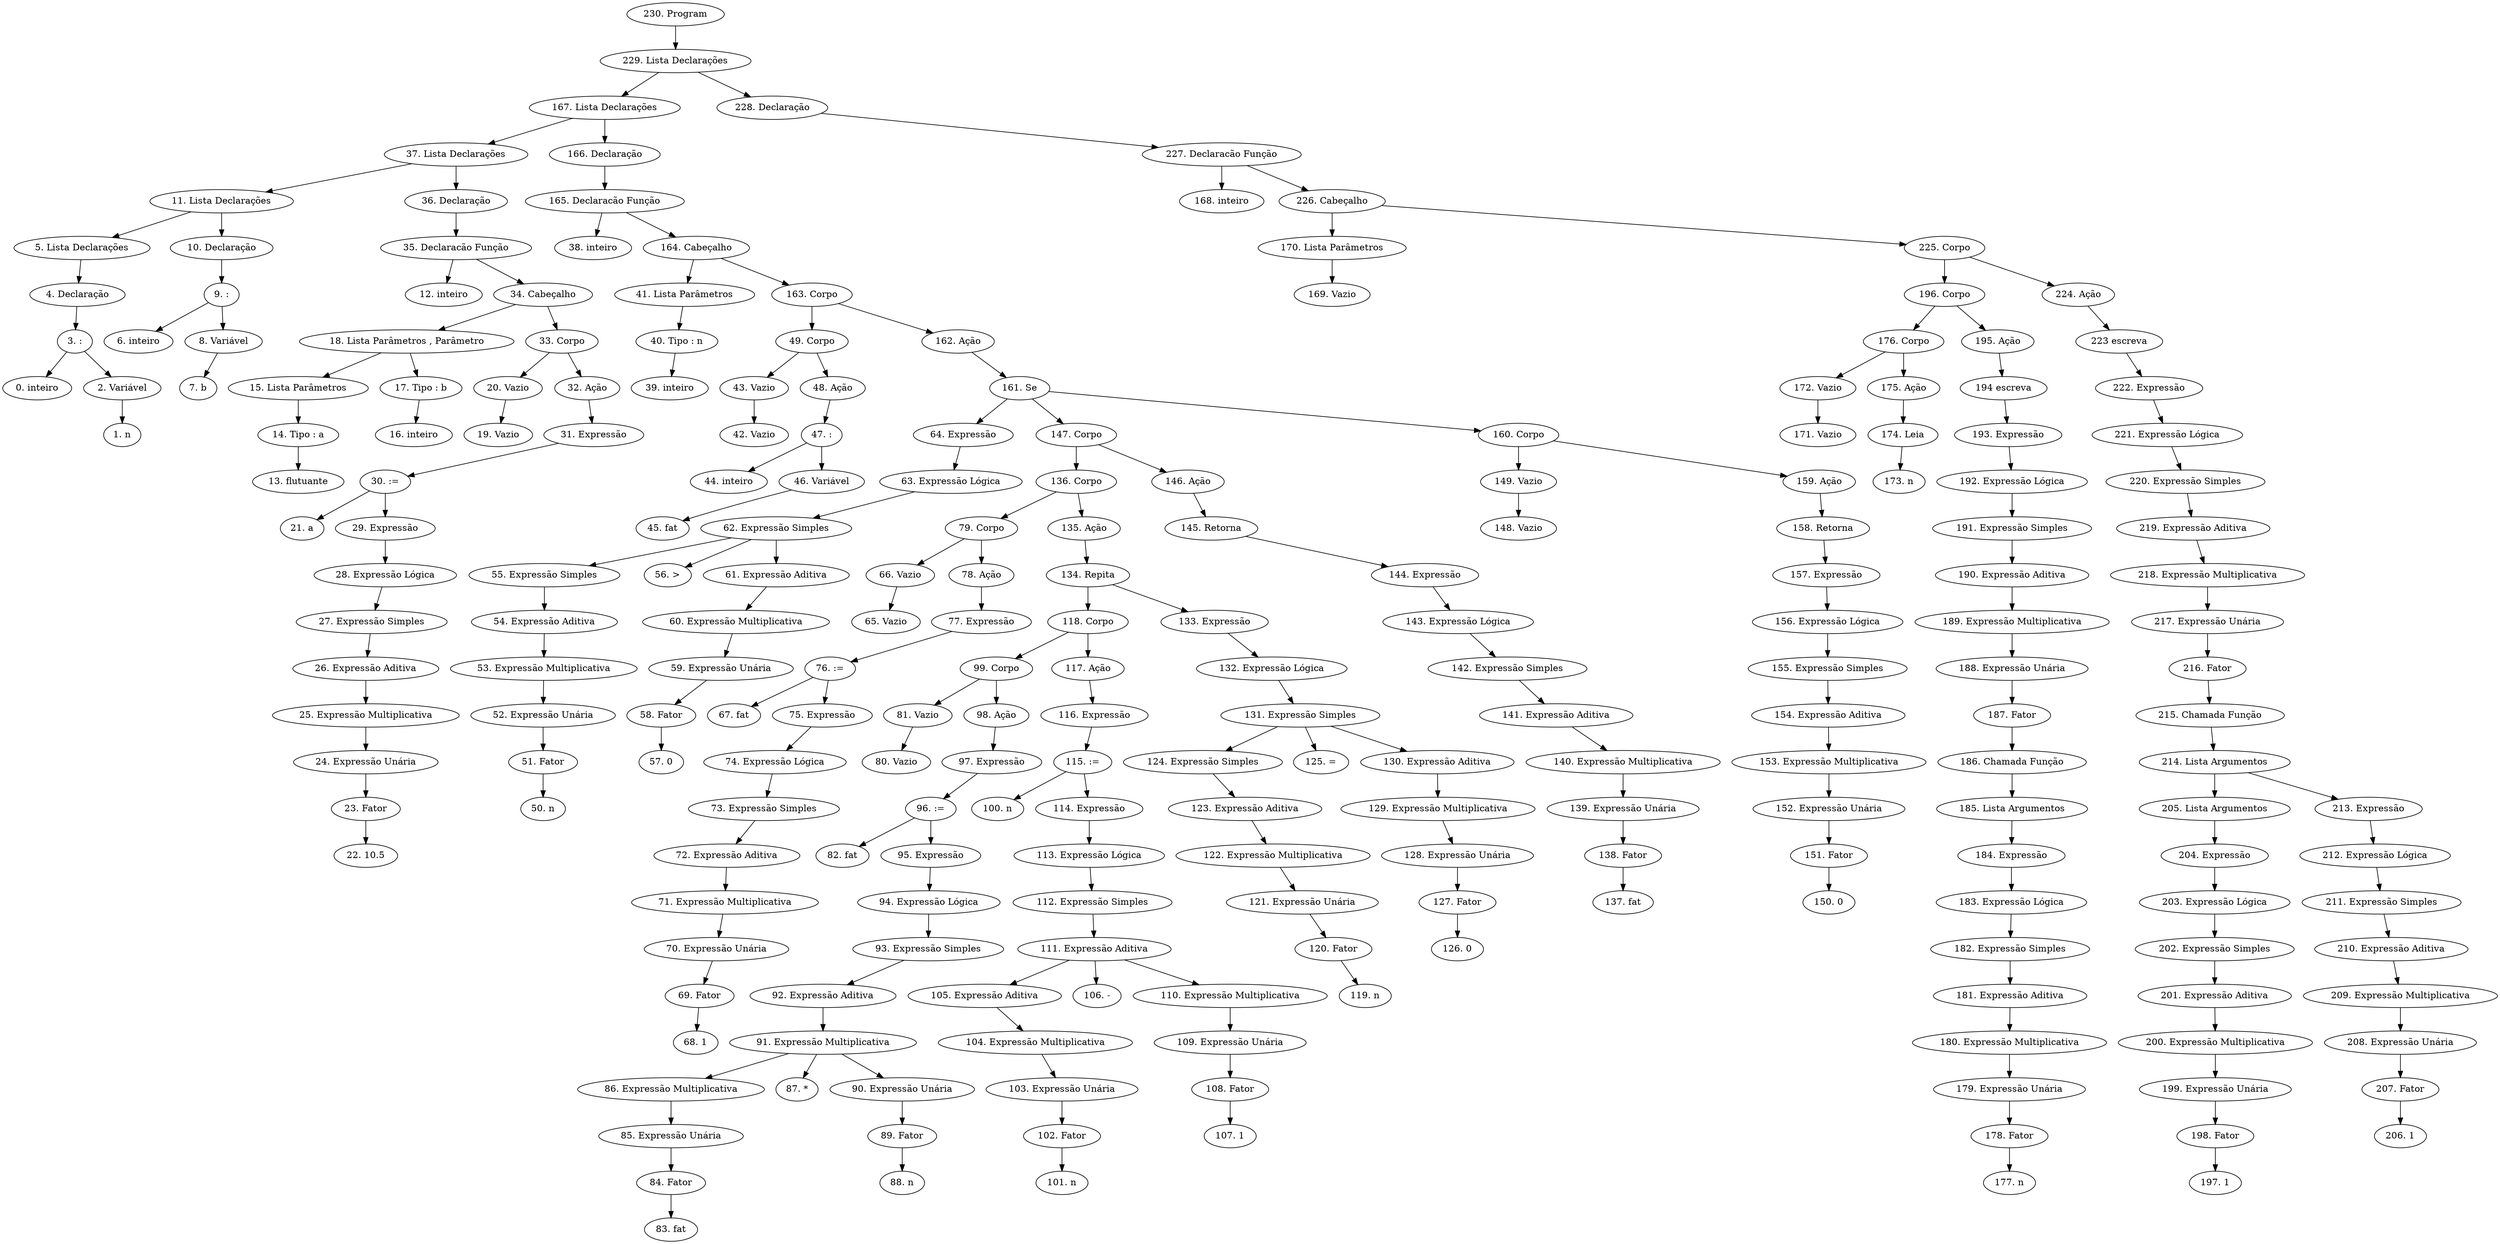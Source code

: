 digraph tree {
    "230. Program";
    "229. Lista Declarações";
    "167. Lista Declarações";
    "37. Lista Declarações";
    "11. Lista Declarações";
    "5. Lista Declarações";
    "4. Declaração";
    "3. :";
    "0. inteiro";
    "2. Variável";
    "1. n";
    "10. Declaração";
    "9. :";
    "6. inteiro";
    "8. Variável";
    "7. b";
    "36. Declaração";
    "35. Declaracão Função";
    "12. inteiro";
    "34. Cabeçalho";
    "18. Lista Parâmetros , Parâmetro";
    "15. Lista Parâmetros";
    "14. Tipo : a";
    "13. flutuante";
    "17. Tipo : b";
    "16. inteiro";
    "33. Corpo";
    "20. Vazio";
    "19. Vazio";
    "32. Ação";
    "31. Expressão";
    "30. :=";
    "21. a";
    "29. Expressão";
    "28. Expressão Lógica";
    "27. Expressão Simples";
    "26. Expressão Aditiva";
    "25. Expressão Multiplicativa";
    "24. Expressão Unária";
    "23. Fator";
    "22. 10.5";
    "166. Declaração";
    "165. Declaracão Função";
    "38. inteiro";
    "164. Cabeçalho";
    "41. Lista Parâmetros";
    "40. Tipo : n";
    "39. inteiro";
    "163. Corpo";
    "49. Corpo";
    "43. Vazio";
    "42. Vazio";
    "48. Ação";
    "47. :";
    "44. inteiro";
    "46. Variável";
    "45. fat";
    "162. Ação";
    "161. Se";
    "64. Expressão";
    "63. Expressão Lógica";
    "62. Expressão Simples";
    "55. Expressão Simples";
    "54. Expressão Aditiva";
    "53. Expressão Multiplicativa";
    "52. Expressão Unária";
    "51. Fator";
    "50. n";
    "56. >";
    "61. Expressão Aditiva";
    "60. Expressão Multiplicativa";
    "59. Expressão Unária";
    "58. Fator";
    "57. 0";
    "147. Corpo";
    "136. Corpo";
    "79. Corpo";
    "66. Vazio";
    "65. Vazio";
    "78. Ação";
    "77. Expressão";
    "76. :=";
    "67. fat";
    "75. Expressão";
    "74. Expressão Lógica";
    "73. Expressão Simples";
    "72. Expressão Aditiva";
    "71. Expressão Multiplicativa";
    "70. Expressão Unária";
    "69. Fator";
    "68. 1";
    "135. Ação";
    "134. Repita";
    "118. Corpo";
    "99. Corpo";
    "81. Vazio";
    "80. Vazio";
    "98. Ação";
    "97. Expressão";
    "96. :=";
    "82. fat";
    "95. Expressão";
    "94. Expressão Lógica";
    "93. Expressão Simples";
    "92. Expressão Aditiva";
    "91. Expressão Multiplicativa";
    "86. Expressão Multiplicativa";
    "85. Expressão Unária";
    "84. Fator";
    "83. fat";
    "87. *";
    "90. Expressão Unária";
    "89. Fator";
    "88. n";
    "117. Ação";
    "116. Expressão";
    "115. :=";
    "100. n";
    "114. Expressão";
    "113. Expressão Lógica";
    "112. Expressão Simples";
    "111. Expressão Aditiva";
    "105. Expressão Aditiva";
    "104. Expressão Multiplicativa";
    "103. Expressão Unária";
    "102. Fator";
    "101. n";
    "106. -";
    "110. Expressão Multiplicativa";
    "109. Expressão Unária";
    "108. Fator";
    "107. 1";
    "133. Expressão";
    "132. Expressão Lógica";
    "131. Expressão Simples";
    "124. Expressão Simples";
    "123. Expressão Aditiva";
    "122. Expressão Multiplicativa";
    "121. Expressão Unária";
    "120. Fator";
    "119. n";
    "125. =";
    "130. Expressão Aditiva";
    "129. Expressão Multiplicativa";
    "128. Expressão Unária";
    "127. Fator";
    "126. 0";
    "146. Ação";
    "145. Retorna";
    "144. Expressão";
    "143. Expressão Lógica";
    "142. Expressão Simples";
    "141. Expressão Aditiva";
    "140. Expressão Multiplicativa";
    "139. Expressão Unária";
    "138. Fator";
    "137. fat";
    "160. Corpo";
    "149. Vazio";
    "148. Vazio";
    "159. Ação";
    "158. Retorna";
    "157. Expressão";
    "156. Expressão Lógica";
    "155. Expressão Simples";
    "154. Expressão Aditiva";
    "153. Expressão Multiplicativa";
    "152. Expressão Unária";
    "151. Fator";
    "150. 0";
    "228. Declaração";
    "227. Declaracão Função";
    "168. inteiro";
    "226. Cabeçalho";
    "170. Lista Parâmetros";
    "169. Vazio";
    "225. Corpo";
    "196. Corpo";
    "176. Corpo";
    "172. Vazio";
    "171. Vazio";
    "175. Ação";
    "174. Leia";
    "173. n";
    "195. Ação";
    "194 escreva";
    "193. Expressão";
    "192. Expressão Lógica";
    "191. Expressão Simples";
    "190. Expressão Aditiva";
    "189. Expressão Multiplicativa";
    "188. Expressão Unária";
    "187. Fator";
    "186. Chamada Função";
    "185. Lista Argumentos";
    "184. Expressão";
    "183. Expressão Lógica";
    "182. Expressão Simples";
    "181. Expressão Aditiva";
    "180. Expressão Multiplicativa";
    "179. Expressão Unária";
    "178. Fator";
    "177. n";
    "224. Ação";
    "223 escreva";
    "222. Expressão";
    "221. Expressão Lógica";
    "220. Expressão Simples";
    "219. Expressão Aditiva";
    "218. Expressão Multiplicativa";
    "217. Expressão Unária";
    "216. Fator";
    "215. Chamada Função";
    "214. Lista Argumentos";
    "205. Lista Argumentos";
    "204. Expressão";
    "203. Expressão Lógica";
    "202. Expressão Simples";
    "201. Expressão Aditiva";
    "200. Expressão Multiplicativa";
    "199. Expressão Unária";
    "198. Fator";
    "197. 1";
    "213. Expressão";
    "212. Expressão Lógica";
    "211. Expressão Simples";
    "210. Expressão Aditiva";
    "209. Expressão Multiplicativa";
    "208. Expressão Unária";
    "207. Fator";
    "206. 1";
    "230. Program" -> "229. Lista Declarações";
    "229. Lista Declarações" -> "167. Lista Declarações";
    "229. Lista Declarações" -> "228. Declaração";
    "167. Lista Declarações" -> "37. Lista Declarações";
    "167. Lista Declarações" -> "166. Declaração";
    "37. Lista Declarações" -> "11. Lista Declarações";
    "37. Lista Declarações" -> "36. Declaração";
    "11. Lista Declarações" -> "5. Lista Declarações";
    "11. Lista Declarações" -> "10. Declaração";
    "5. Lista Declarações" -> "4. Declaração";
    "4. Declaração" -> "3. :";
    "3. :" -> "0. inteiro";
    "3. :" -> "2. Variável";
    "2. Variável" -> "1. n";
    "10. Declaração" -> "9. :";
    "9. :" -> "6. inteiro";
    "9. :" -> "8. Variável";
    "8. Variável" -> "7. b";
    "36. Declaração" -> "35. Declaracão Função";
    "35. Declaracão Função" -> "12. inteiro";
    "35. Declaracão Função" -> "34. Cabeçalho";
    "34. Cabeçalho" -> "18. Lista Parâmetros , Parâmetro";
    "34. Cabeçalho" -> "33. Corpo";
    "18. Lista Parâmetros , Parâmetro" -> "15. Lista Parâmetros";
    "18. Lista Parâmetros , Parâmetro" -> "17. Tipo : b";
    "15. Lista Parâmetros" -> "14. Tipo : a";
    "14. Tipo : a" -> "13. flutuante";
    "17. Tipo : b" -> "16. inteiro";
    "33. Corpo" -> "20. Vazio";
    "33. Corpo" -> "32. Ação";
    "20. Vazio" -> "19. Vazio";
    "32. Ação" -> "31. Expressão";
    "31. Expressão" -> "30. :=";
    "30. :=" -> "21. a";
    "30. :=" -> "29. Expressão";
    "29. Expressão" -> "28. Expressão Lógica";
    "28. Expressão Lógica" -> "27. Expressão Simples";
    "27. Expressão Simples" -> "26. Expressão Aditiva";
    "26. Expressão Aditiva" -> "25. Expressão Multiplicativa";
    "25. Expressão Multiplicativa" -> "24. Expressão Unária";
    "24. Expressão Unária" -> "23. Fator";
    "23. Fator" -> "22. 10.5";
    "166. Declaração" -> "165. Declaracão Função";
    "165. Declaracão Função" -> "38. inteiro";
    "165. Declaracão Função" -> "164. Cabeçalho";
    "164. Cabeçalho" -> "41. Lista Parâmetros";
    "164. Cabeçalho" -> "163. Corpo";
    "41. Lista Parâmetros" -> "40. Tipo : n";
    "40. Tipo : n" -> "39. inteiro";
    "163. Corpo" -> "49. Corpo";
    "163. Corpo" -> "162. Ação";
    "49. Corpo" -> "43. Vazio";
    "49. Corpo" -> "48. Ação";
    "43. Vazio" -> "42. Vazio";
    "48. Ação" -> "47. :";
    "47. :" -> "44. inteiro";
    "47. :" -> "46. Variável";
    "46. Variável" -> "45. fat";
    "162. Ação" -> "161. Se";
    "161. Se" -> "64. Expressão";
    "161. Se" -> "147. Corpo";
    "161. Se" -> "160. Corpo";
    "64. Expressão" -> "63. Expressão Lógica";
    "63. Expressão Lógica" -> "62. Expressão Simples";
    "62. Expressão Simples" -> "55. Expressão Simples";
    "62. Expressão Simples" -> "56. >";
    "62. Expressão Simples" -> "61. Expressão Aditiva";
    "55. Expressão Simples" -> "54. Expressão Aditiva";
    "54. Expressão Aditiva" -> "53. Expressão Multiplicativa";
    "53. Expressão Multiplicativa" -> "52. Expressão Unária";
    "52. Expressão Unária" -> "51. Fator";
    "51. Fator" -> "50. n";
    "61. Expressão Aditiva" -> "60. Expressão Multiplicativa";
    "60. Expressão Multiplicativa" -> "59. Expressão Unária";
    "59. Expressão Unária" -> "58. Fator";
    "58. Fator" -> "57. 0";
    "147. Corpo" -> "136. Corpo";
    "147. Corpo" -> "146. Ação";
    "136. Corpo" -> "79. Corpo";
    "136. Corpo" -> "135. Ação";
    "79. Corpo" -> "66. Vazio";
    "79. Corpo" -> "78. Ação";
    "66. Vazio" -> "65. Vazio";
    "78. Ação" -> "77. Expressão";
    "77. Expressão" -> "76. :=";
    "76. :=" -> "67. fat";
    "76. :=" -> "75. Expressão";
    "75. Expressão" -> "74. Expressão Lógica";
    "74. Expressão Lógica" -> "73. Expressão Simples";
    "73. Expressão Simples" -> "72. Expressão Aditiva";
    "72. Expressão Aditiva" -> "71. Expressão Multiplicativa";
    "71. Expressão Multiplicativa" -> "70. Expressão Unária";
    "70. Expressão Unária" -> "69. Fator";
    "69. Fator" -> "68. 1";
    "135. Ação" -> "134. Repita";
    "134. Repita" -> "118. Corpo";
    "134. Repita" -> "133. Expressão";
    "118. Corpo" -> "99. Corpo";
    "118. Corpo" -> "117. Ação";
    "99. Corpo" -> "81. Vazio";
    "99. Corpo" -> "98. Ação";
    "81. Vazio" -> "80. Vazio";
    "98. Ação" -> "97. Expressão";
    "97. Expressão" -> "96. :=";
    "96. :=" -> "82. fat";
    "96. :=" -> "95. Expressão";
    "95. Expressão" -> "94. Expressão Lógica";
    "94. Expressão Lógica" -> "93. Expressão Simples";
    "93. Expressão Simples" -> "92. Expressão Aditiva";
    "92. Expressão Aditiva" -> "91. Expressão Multiplicativa";
    "91. Expressão Multiplicativa" -> "86. Expressão Multiplicativa";
    "91. Expressão Multiplicativa" -> "87. *";
    "91. Expressão Multiplicativa" -> "90. Expressão Unária";
    "86. Expressão Multiplicativa" -> "85. Expressão Unária";
    "85. Expressão Unária" -> "84. Fator";
    "84. Fator" -> "83. fat";
    "90. Expressão Unária" -> "89. Fator";
    "89. Fator" -> "88. n";
    "117. Ação" -> "116. Expressão";
    "116. Expressão" -> "115. :=";
    "115. :=" -> "100. n";
    "115. :=" -> "114. Expressão";
    "114. Expressão" -> "113. Expressão Lógica";
    "113. Expressão Lógica" -> "112. Expressão Simples";
    "112. Expressão Simples" -> "111. Expressão Aditiva";
    "111. Expressão Aditiva" -> "105. Expressão Aditiva";
    "111. Expressão Aditiva" -> "106. -";
    "111. Expressão Aditiva" -> "110. Expressão Multiplicativa";
    "105. Expressão Aditiva" -> "104. Expressão Multiplicativa";
    "104. Expressão Multiplicativa" -> "103. Expressão Unária";
    "103. Expressão Unária" -> "102. Fator";
    "102. Fator" -> "101. n";
    "110. Expressão Multiplicativa" -> "109. Expressão Unária";
    "109. Expressão Unária" -> "108. Fator";
    "108. Fator" -> "107. 1";
    "133. Expressão" -> "132. Expressão Lógica";
    "132. Expressão Lógica" -> "131. Expressão Simples";
    "131. Expressão Simples" -> "124. Expressão Simples";
    "131. Expressão Simples" -> "125. =";
    "131. Expressão Simples" -> "130. Expressão Aditiva";
    "124. Expressão Simples" -> "123. Expressão Aditiva";
    "123. Expressão Aditiva" -> "122. Expressão Multiplicativa";
    "122. Expressão Multiplicativa" -> "121. Expressão Unária";
    "121. Expressão Unária" -> "120. Fator";
    "120. Fator" -> "119. n";
    "130. Expressão Aditiva" -> "129. Expressão Multiplicativa";
    "129. Expressão Multiplicativa" -> "128. Expressão Unária";
    "128. Expressão Unária" -> "127. Fator";
    "127. Fator" -> "126. 0";
    "146. Ação" -> "145. Retorna";
    "145. Retorna" -> "144. Expressão";
    "144. Expressão" -> "143. Expressão Lógica";
    "143. Expressão Lógica" -> "142. Expressão Simples";
    "142. Expressão Simples" -> "141. Expressão Aditiva";
    "141. Expressão Aditiva" -> "140. Expressão Multiplicativa";
    "140. Expressão Multiplicativa" -> "139. Expressão Unária";
    "139. Expressão Unária" -> "138. Fator";
    "138. Fator" -> "137. fat";
    "160. Corpo" -> "149. Vazio";
    "160. Corpo" -> "159. Ação";
    "149. Vazio" -> "148. Vazio";
    "159. Ação" -> "158. Retorna";
    "158. Retorna" -> "157. Expressão";
    "157. Expressão" -> "156. Expressão Lógica";
    "156. Expressão Lógica" -> "155. Expressão Simples";
    "155. Expressão Simples" -> "154. Expressão Aditiva";
    "154. Expressão Aditiva" -> "153. Expressão Multiplicativa";
    "153. Expressão Multiplicativa" -> "152. Expressão Unária";
    "152. Expressão Unária" -> "151. Fator";
    "151. Fator" -> "150. 0";
    "228. Declaração" -> "227. Declaracão Função";
    "227. Declaracão Função" -> "168. inteiro";
    "227. Declaracão Função" -> "226. Cabeçalho";
    "226. Cabeçalho" -> "170. Lista Parâmetros";
    "226. Cabeçalho" -> "225. Corpo";
    "170. Lista Parâmetros" -> "169. Vazio";
    "225. Corpo" -> "196. Corpo";
    "225. Corpo" -> "224. Ação";
    "196. Corpo" -> "176. Corpo";
    "196. Corpo" -> "195. Ação";
    "176. Corpo" -> "172. Vazio";
    "176. Corpo" -> "175. Ação";
    "172. Vazio" -> "171. Vazio";
    "175. Ação" -> "174. Leia";
    "174. Leia" -> "173. n";
    "195. Ação" -> "194 escreva";
    "194 escreva" -> "193. Expressão";
    "193. Expressão" -> "192. Expressão Lógica";
    "192. Expressão Lógica" -> "191. Expressão Simples";
    "191. Expressão Simples" -> "190. Expressão Aditiva";
    "190. Expressão Aditiva" -> "189. Expressão Multiplicativa";
    "189. Expressão Multiplicativa" -> "188. Expressão Unária";
    "188. Expressão Unária" -> "187. Fator";
    "187. Fator" -> "186. Chamada Função";
    "186. Chamada Função" -> "185. Lista Argumentos";
    "185. Lista Argumentos" -> "184. Expressão";
    "184. Expressão" -> "183. Expressão Lógica";
    "183. Expressão Lógica" -> "182. Expressão Simples";
    "182. Expressão Simples" -> "181. Expressão Aditiva";
    "181. Expressão Aditiva" -> "180. Expressão Multiplicativa";
    "180. Expressão Multiplicativa" -> "179. Expressão Unária";
    "179. Expressão Unária" -> "178. Fator";
    "178. Fator" -> "177. n";
    "224. Ação" -> "223 escreva";
    "223 escreva" -> "222. Expressão";
    "222. Expressão" -> "221. Expressão Lógica";
    "221. Expressão Lógica" -> "220. Expressão Simples";
    "220. Expressão Simples" -> "219. Expressão Aditiva";
    "219. Expressão Aditiva" -> "218. Expressão Multiplicativa";
    "218. Expressão Multiplicativa" -> "217. Expressão Unária";
    "217. Expressão Unária" -> "216. Fator";
    "216. Fator" -> "215. Chamada Função";
    "215. Chamada Função" -> "214. Lista Argumentos";
    "214. Lista Argumentos" -> "205. Lista Argumentos";
    "214. Lista Argumentos" -> "213. Expressão";
    "205. Lista Argumentos" -> "204. Expressão";
    "204. Expressão" -> "203. Expressão Lógica";
    "203. Expressão Lógica" -> "202. Expressão Simples";
    "202. Expressão Simples" -> "201. Expressão Aditiva";
    "201. Expressão Aditiva" -> "200. Expressão Multiplicativa";
    "200. Expressão Multiplicativa" -> "199. Expressão Unária";
    "199. Expressão Unária" -> "198. Fator";
    "198. Fator" -> "197. 1";
    "213. Expressão" -> "212. Expressão Lógica";
    "212. Expressão Lógica" -> "211. Expressão Simples";
    "211. Expressão Simples" -> "210. Expressão Aditiva";
    "210. Expressão Aditiva" -> "209. Expressão Multiplicativa";
    "209. Expressão Multiplicativa" -> "208. Expressão Unária";
    "208. Expressão Unária" -> "207. Fator";
    "207. Fator" -> "206. 1";
}
